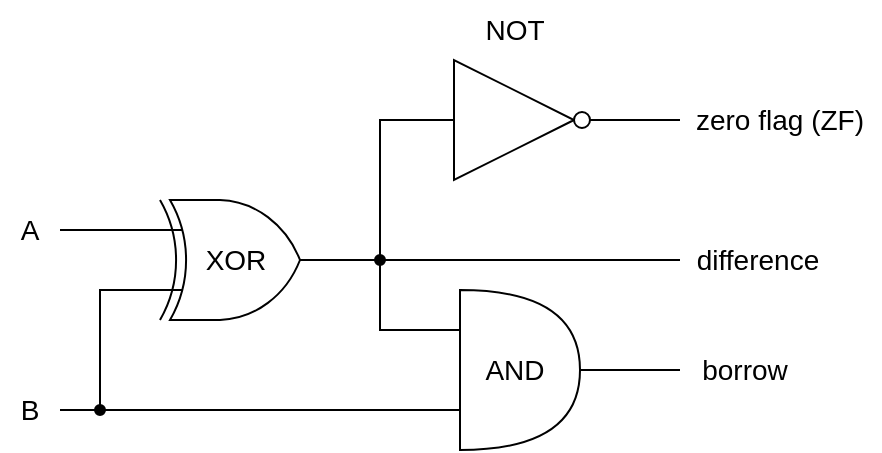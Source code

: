 <mxfile version="16.5.1" type="device"><diagram id="cfz6klGgUcp7fcf8zWJa" name="Page-1"><mxGraphModel dx="1106" dy="2039" grid="1" gridSize="10" guides="1" tooltips="1" connect="1" arrows="1" fold="1" page="1" pageScale="1" pageWidth="850" pageHeight="1100" math="0" shadow="0"><root><mxCell id="0"/><mxCell id="1" parent="0"/><mxCell id="VUAyvnCDtdTZjo6WMbh0-56" style="edgeStyle=orthogonalEdgeStyle;rounded=0;orthogonalLoop=1;jettySize=auto;html=1;exitX=1;exitY=0.5;exitDx=0;exitDy=0;exitPerimeter=0;entryX=0;entryY=0.25;entryDx=0;entryDy=0;entryPerimeter=0;fontSize=14;endArrow=none;endFill=0;" edge="1" parent="1" source="VUAyvnCDtdTZjo6WMbh0-46" target="VUAyvnCDtdTZjo6WMbh0-52"><mxGeometry relative="1" as="geometry"><Array as="points"><mxPoint x="360" y="-420"/><mxPoint x="360" y="-385"/></Array></mxGeometry></mxCell><mxCell id="VUAyvnCDtdTZjo6WMbh0-63" style="edgeStyle=orthogonalEdgeStyle;rounded=0;orthogonalLoop=1;jettySize=auto;html=1;exitX=1;exitY=0.5;exitDx=0;exitDy=0;exitPerimeter=0;entryX=0;entryY=0.5;entryDx=0;entryDy=0;entryPerimeter=0;fontSize=14;endArrow=none;endFill=0;" edge="1" parent="1" source="VUAyvnCDtdTZjo6WMbh0-46" target="VUAyvnCDtdTZjo6WMbh0-62"><mxGeometry relative="1" as="geometry"/></mxCell><mxCell id="VUAyvnCDtdTZjo6WMbh0-46" value="" style="verticalLabelPosition=bottom;shadow=0;dashed=0;align=center;html=1;verticalAlign=top;shape=mxgraph.electrical.logic_gates.logic_gate;operation=xor;fontSize=14;" vertex="1" parent="1"><mxGeometry x="240" y="-450" width="100" height="60" as="geometry"/></mxCell><mxCell id="VUAyvnCDtdTZjo6WMbh0-47" value="XOR" style="text;html=1;strokeColor=none;fillColor=none;align=center;verticalAlign=middle;whiteSpace=wrap;rounded=0;fontSize=14;" vertex="1" parent="1"><mxGeometry x="257.5" y="-435" width="60" height="30" as="geometry"/></mxCell><mxCell id="VUAyvnCDtdTZjo6WMbh0-50" style="edgeStyle=orthogonalEdgeStyle;rounded=0;orthogonalLoop=1;jettySize=auto;html=1;entryX=0;entryY=0.25;entryDx=0;entryDy=0;entryPerimeter=0;fontSize=14;endArrow=none;endFill=0;" edge="1" parent="1" source="VUAyvnCDtdTZjo6WMbh0-48" target="VUAyvnCDtdTZjo6WMbh0-46"><mxGeometry relative="1" as="geometry"/></mxCell><mxCell id="VUAyvnCDtdTZjo6WMbh0-48" value="A" style="text;html=1;strokeColor=none;fillColor=none;align=center;verticalAlign=middle;whiteSpace=wrap;rounded=0;fontSize=14;" vertex="1" parent="1"><mxGeometry x="170" y="-450" width="30" height="30" as="geometry"/></mxCell><mxCell id="VUAyvnCDtdTZjo6WMbh0-51" style="edgeStyle=orthogonalEdgeStyle;rounded=0;orthogonalLoop=1;jettySize=auto;html=1;entryX=0;entryY=0.75;entryDx=0;entryDy=0;entryPerimeter=0;fontSize=14;endArrow=none;endFill=0;" edge="1" parent="1" source="VUAyvnCDtdTZjo6WMbh0-49" target="VUAyvnCDtdTZjo6WMbh0-46"><mxGeometry relative="1" as="geometry"/></mxCell><mxCell id="VUAyvnCDtdTZjo6WMbh0-55" style="edgeStyle=orthogonalEdgeStyle;rounded=0;orthogonalLoop=1;jettySize=auto;html=1;fontSize=14;endArrow=none;endFill=0;entryX=0;entryY=0.75;entryDx=0;entryDy=0;entryPerimeter=0;startArrow=none;" edge="1" parent="1" source="VUAyvnCDtdTZjo6WMbh0-69" target="VUAyvnCDtdTZjo6WMbh0-52"><mxGeometry relative="1" as="geometry"><mxPoint x="350" y="-350" as="targetPoint"/></mxGeometry></mxCell><mxCell id="VUAyvnCDtdTZjo6WMbh0-49" value="B" style="text;html=1;strokeColor=none;fillColor=none;align=center;verticalAlign=middle;whiteSpace=wrap;rounded=0;fontSize=14;" vertex="1" parent="1"><mxGeometry x="170" y="-360" width="30" height="30" as="geometry"/></mxCell><mxCell id="VUAyvnCDtdTZjo6WMbh0-57" style="edgeStyle=orthogonalEdgeStyle;rounded=0;orthogonalLoop=1;jettySize=auto;html=1;exitX=1;exitY=0.5;exitDx=0;exitDy=0;exitPerimeter=0;fontSize=14;endArrow=none;endFill=0;entryX=0;entryY=0.5;entryDx=0;entryDy=0;" edge="1" parent="1" source="VUAyvnCDtdTZjo6WMbh0-52" target="VUAyvnCDtdTZjo6WMbh0-58"><mxGeometry relative="1" as="geometry"><mxPoint x="500" y="-365.172" as="targetPoint"/></mxGeometry></mxCell><mxCell id="VUAyvnCDtdTZjo6WMbh0-52" value="" style="shape=or;whiteSpace=wrap;html=1;fontSize=14;" vertex="1" parent="1"><mxGeometry x="400" y="-405" width="60" height="80" as="geometry"/></mxCell><mxCell id="VUAyvnCDtdTZjo6WMbh0-53" value="AND" style="text;html=1;strokeColor=none;fillColor=none;align=center;verticalAlign=middle;whiteSpace=wrap;rounded=0;fontSize=14;" vertex="1" parent="1"><mxGeometry x="410" y="-380" width="35" height="30" as="geometry"/></mxCell><mxCell id="VUAyvnCDtdTZjo6WMbh0-58" value="borrow" style="text;html=1;strokeColor=none;fillColor=none;align=center;verticalAlign=middle;whiteSpace=wrap;rounded=0;fontSize=14;" vertex="1" parent="1"><mxGeometry x="510" y="-380" width="65" height="30" as="geometry"/></mxCell><mxCell id="VUAyvnCDtdTZjo6WMbh0-61" style="edgeStyle=orthogonalEdgeStyle;rounded=0;orthogonalLoop=1;jettySize=auto;html=1;fontSize=14;endArrow=none;endFill=0;startArrow=none;" edge="1" parent="1" source="VUAyvnCDtdTZjo6WMbh0-72"><mxGeometry relative="1" as="geometry"><mxPoint x="340" y="-420" as="targetPoint"/></mxGeometry></mxCell><mxCell id="VUAyvnCDtdTZjo6WMbh0-59" value="difference" style="text;html=1;strokeColor=none;fillColor=none;align=center;verticalAlign=middle;whiteSpace=wrap;rounded=0;fontSize=14;" vertex="1" parent="1"><mxGeometry x="510" y="-435" width="77.5" height="30" as="geometry"/></mxCell><mxCell id="VUAyvnCDtdTZjo6WMbh0-66" style="edgeStyle=orthogonalEdgeStyle;rounded=0;orthogonalLoop=1;jettySize=auto;html=1;exitX=1;exitY=0.5;exitDx=0;exitDy=0;exitPerimeter=0;entryX=0;entryY=0.5;entryDx=0;entryDy=0;fontSize=14;endArrow=none;endFill=0;" edge="1" parent="1" source="VUAyvnCDtdTZjo6WMbh0-62" target="VUAyvnCDtdTZjo6WMbh0-64"><mxGeometry relative="1" as="geometry"/></mxCell><mxCell id="VUAyvnCDtdTZjo6WMbh0-62" value="" style="verticalLabelPosition=bottom;shadow=0;dashed=0;align=center;html=1;verticalAlign=top;shape=mxgraph.electrical.logic_gates.inverter_2;fontSize=14;" vertex="1" parent="1"><mxGeometry x="380" y="-520" width="100" height="60" as="geometry"/></mxCell><mxCell id="VUAyvnCDtdTZjo6WMbh0-64" value="zero flag (ZF)" style="text;html=1;strokeColor=none;fillColor=none;align=center;verticalAlign=middle;whiteSpace=wrap;rounded=0;fontSize=14;" vertex="1" parent="1"><mxGeometry x="510" y="-505" width="100" height="30" as="geometry"/></mxCell><mxCell id="VUAyvnCDtdTZjo6WMbh0-67" value="NOT" style="text;html=1;strokeColor=none;fillColor=none;align=center;verticalAlign=middle;whiteSpace=wrap;rounded=0;fontSize=14;" vertex="1" parent="1"><mxGeometry x="410" y="-550" width="35" height="30" as="geometry"/></mxCell><mxCell id="VUAyvnCDtdTZjo6WMbh0-69" value="" style="ellipse;whiteSpace=wrap;html=1;aspect=fixed;fontSize=14;fillColor=#000000;" vertex="1" parent="1"><mxGeometry x="217.5" y="-347.5" width="5" height="5" as="geometry"/></mxCell><mxCell id="VUAyvnCDtdTZjo6WMbh0-72" value="" style="ellipse;whiteSpace=wrap;html=1;aspect=fixed;fontSize=14;fillColor=#000000;" vertex="1" parent="1"><mxGeometry x="357.5" y="-422.5" width="5" height="5" as="geometry"/></mxCell><mxCell id="VUAyvnCDtdTZjo6WMbh0-73" value="" style="edgeStyle=orthogonalEdgeStyle;rounded=0;orthogonalLoop=1;jettySize=auto;html=1;fontSize=14;endArrow=none;endFill=0;" edge="1" parent="1" source="VUAyvnCDtdTZjo6WMbh0-59" target="VUAyvnCDtdTZjo6WMbh0-72"><mxGeometry relative="1" as="geometry"><mxPoint x="340" y="-420" as="targetPoint"/><mxPoint x="510" y="-420" as="sourcePoint"/></mxGeometry></mxCell></root></mxGraphModel></diagram></mxfile>